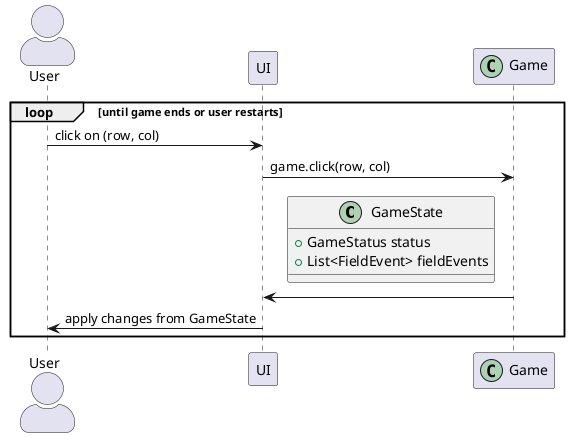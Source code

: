 @startuml

actor User as user
participant "UI" as ui
participant Game << (C,#ADD1B2) >>


skinparam actorStyle awesome

loop until game ends or user restarts
    user -> ui: click on (row, col)
    ui -> Game: game.click(row, col)
    Game -> ui: {{\nclass GameState{\n+GameStatus status\n+List<FieldEvent> fieldEvents\n}\n}}
    ui -> user: apply changes from GameState

end 
@enduml